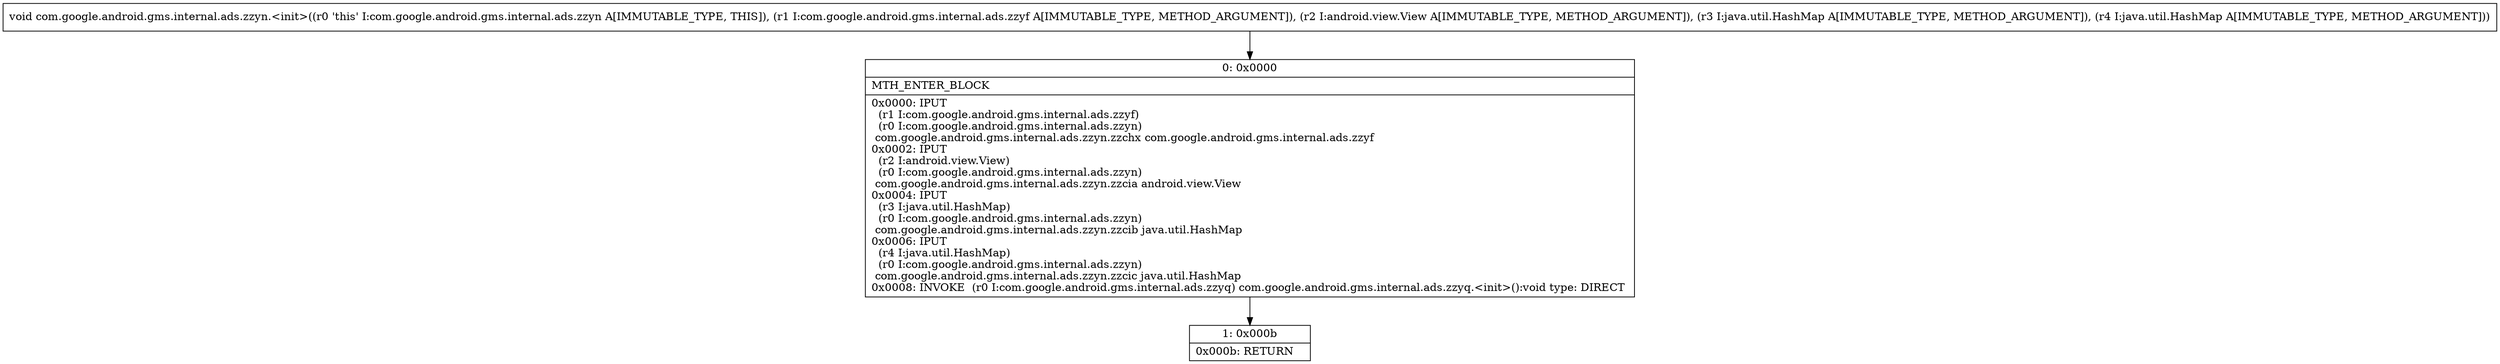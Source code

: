 digraph "CFG forcom.google.android.gms.internal.ads.zzyn.\<init\>(Lcom\/google\/android\/gms\/internal\/ads\/zzyf;Landroid\/view\/View;Ljava\/util\/HashMap;Ljava\/util\/HashMap;)V" {
Node_0 [shape=record,label="{0\:\ 0x0000|MTH_ENTER_BLOCK\l|0x0000: IPUT  \l  (r1 I:com.google.android.gms.internal.ads.zzyf)\l  (r0 I:com.google.android.gms.internal.ads.zzyn)\l com.google.android.gms.internal.ads.zzyn.zzchx com.google.android.gms.internal.ads.zzyf \l0x0002: IPUT  \l  (r2 I:android.view.View)\l  (r0 I:com.google.android.gms.internal.ads.zzyn)\l com.google.android.gms.internal.ads.zzyn.zzcia android.view.View \l0x0004: IPUT  \l  (r3 I:java.util.HashMap)\l  (r0 I:com.google.android.gms.internal.ads.zzyn)\l com.google.android.gms.internal.ads.zzyn.zzcib java.util.HashMap \l0x0006: IPUT  \l  (r4 I:java.util.HashMap)\l  (r0 I:com.google.android.gms.internal.ads.zzyn)\l com.google.android.gms.internal.ads.zzyn.zzcic java.util.HashMap \l0x0008: INVOKE  (r0 I:com.google.android.gms.internal.ads.zzyq) com.google.android.gms.internal.ads.zzyq.\<init\>():void type: DIRECT \l}"];
Node_1 [shape=record,label="{1\:\ 0x000b|0x000b: RETURN   \l}"];
MethodNode[shape=record,label="{void com.google.android.gms.internal.ads.zzyn.\<init\>((r0 'this' I:com.google.android.gms.internal.ads.zzyn A[IMMUTABLE_TYPE, THIS]), (r1 I:com.google.android.gms.internal.ads.zzyf A[IMMUTABLE_TYPE, METHOD_ARGUMENT]), (r2 I:android.view.View A[IMMUTABLE_TYPE, METHOD_ARGUMENT]), (r3 I:java.util.HashMap A[IMMUTABLE_TYPE, METHOD_ARGUMENT]), (r4 I:java.util.HashMap A[IMMUTABLE_TYPE, METHOD_ARGUMENT])) }"];
MethodNode -> Node_0;
Node_0 -> Node_1;
}

